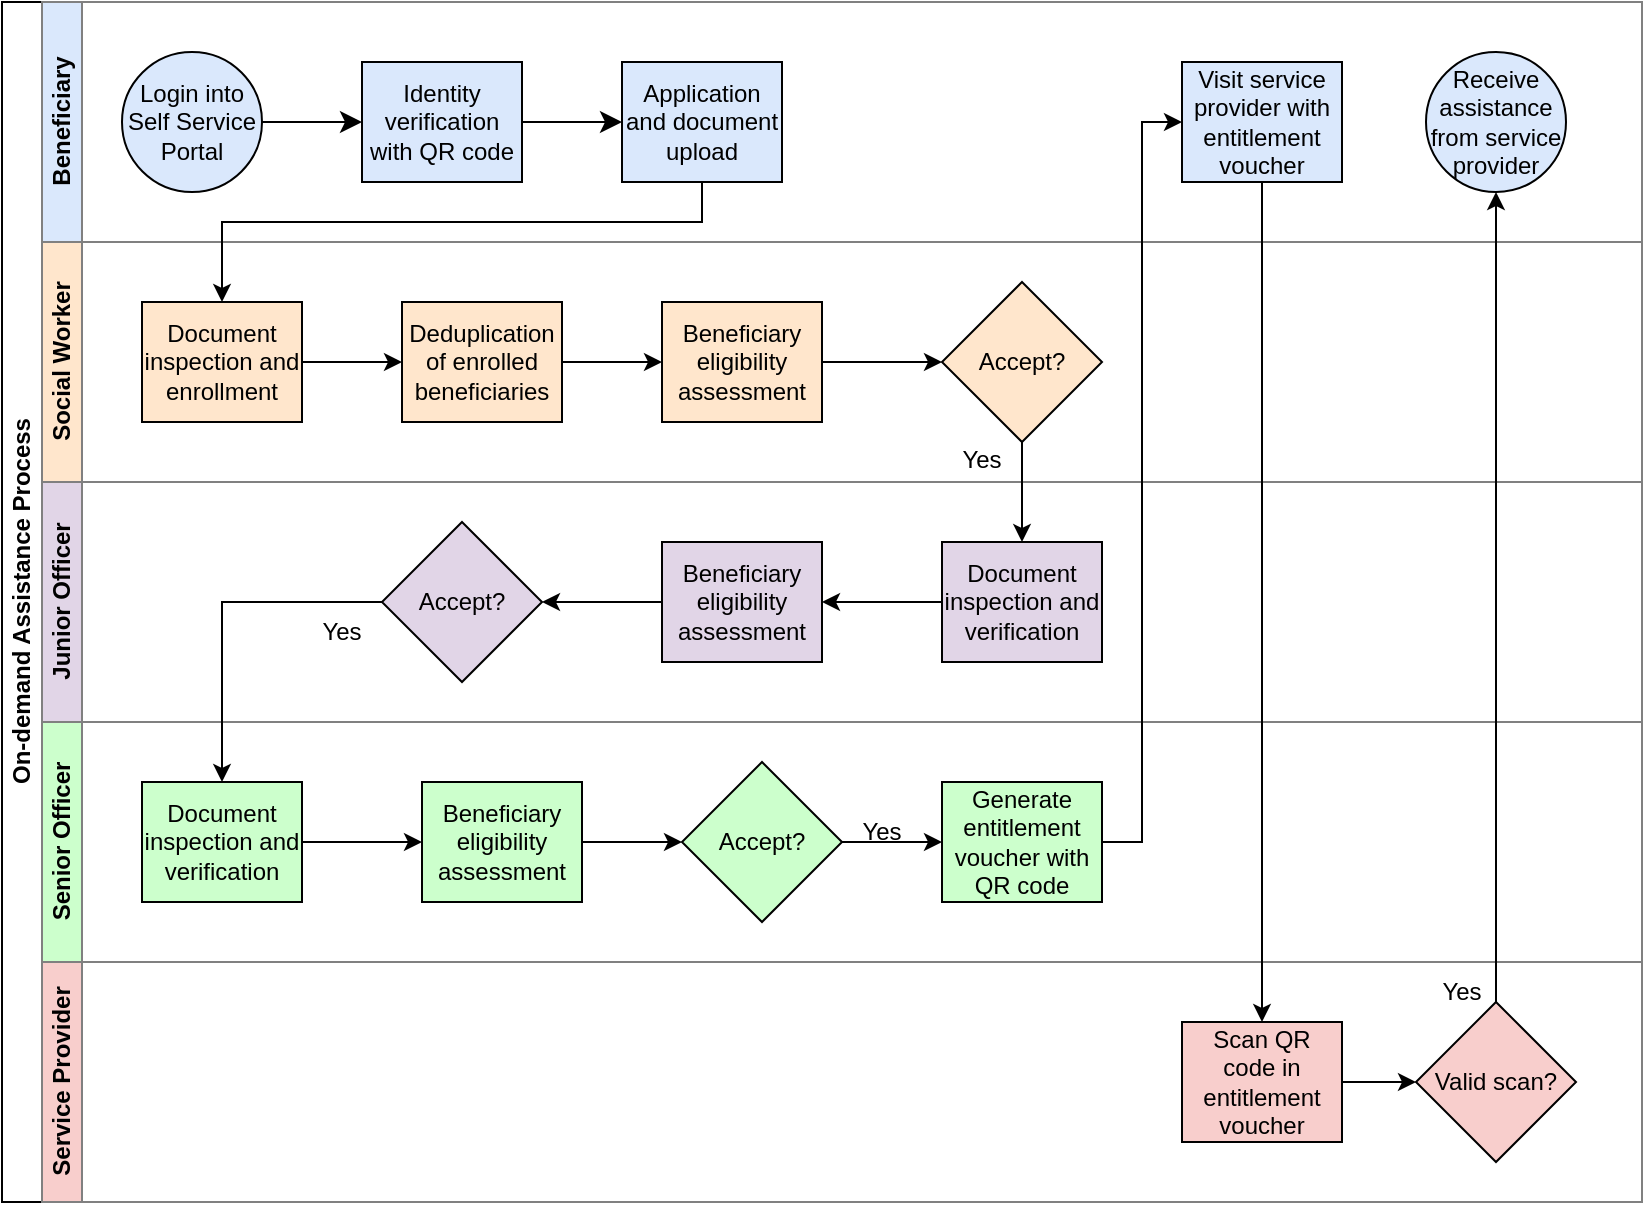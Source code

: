 <mxfile version="21.6.6" type="github">
  <diagram name="Page-1" id="U35cG7Oq65Z0v5k0Zhki">
    <mxGraphModel dx="880" dy="446" grid="1" gridSize="10" guides="1" tooltips="1" connect="1" arrows="1" fold="1" page="1" pageScale="1" pageWidth="850" pageHeight="1100" math="0" shadow="0">
      <root>
        <mxCell id="0" />
        <mxCell id="1" parent="0" />
        <mxCell id="c0rWMFORJ1RmeP3lzi2Z-1" value="" style="group" parent="1" vertex="1" connectable="0">
          <mxGeometry x="120" y="120" width="820" height="600" as="geometry" />
        </mxCell>
        <mxCell id="c0rWMFORJ1RmeP3lzi2Z-2" value="On-demand Assistance Process" style="swimlane;html=1;childLayout=stackLayout;resizeParent=1;resizeParentMax=0;horizontal=0;startSize=20;horizontalStack=0;fillColor=#FFFFFF;swimlaneFillColor=default;container=0;" parent="c0rWMFORJ1RmeP3lzi2Z-1" vertex="1">
          <mxGeometry width="820" height="600" as="geometry" />
        </mxCell>
        <mxCell id="c0rWMFORJ1RmeP3lzi2Z-3" value="Beneficiary" style="swimlane;html=1;startSize=20;horizontal=0;fillColor=#dae8fc;strokeColor=#808080;labelBackgroundColor=none;swimlaneFillColor=#FFFFFF;container=0;" parent="c0rWMFORJ1RmeP3lzi2Z-1" vertex="1">
          <mxGeometry x="20" width="800" height="120" as="geometry" />
        </mxCell>
        <mxCell id="c0rWMFORJ1RmeP3lzi2Z-4" value="Social Worker" style="swimlane;html=1;startSize=20;horizontal=0;fillColor=#ffe6cc;strokeColor=#808080;swimlaneFillColor=#FFFFFF;container=0;" parent="c0rWMFORJ1RmeP3lzi2Z-1" vertex="1">
          <mxGeometry x="20" y="120" width="800" height="120" as="geometry" />
        </mxCell>
        <mxCell id="c0rWMFORJ1RmeP3lzi2Z-5" value="Junior Officer" style="swimlane;html=1;startSize=20;horizontal=0;fillColor=#e1d5e7;strokeColor=#808080;swimlaneFillColor=#FFFFFF;container=0;" parent="c0rWMFORJ1RmeP3lzi2Z-1" vertex="1">
          <mxGeometry x="20" y="240" width="800" height="120" as="geometry" />
        </mxCell>
        <mxCell id="c0rWMFORJ1RmeP3lzi2Z-6" value="Senior Officer" style="swimlane;html=1;startSize=20;horizontal=0;swimlaneFillColor=#FFFFFF;fillColor=#CCFFCC;strokeColor=#808080;container=0;" parent="c0rWMFORJ1RmeP3lzi2Z-1" vertex="1">
          <mxGeometry x="20" y="360" width="800" height="120" as="geometry">
            <mxRectangle x="20" y="360" width="430" height="40" as="alternateBounds" />
          </mxGeometry>
        </mxCell>
        <mxCell id="c0rWMFORJ1RmeP3lzi2Z-7" value="Service Provider" style="swimlane;html=1;startSize=20;horizontal=0;fillColor=#F8CECC;swimlaneFillColor=#FFFFFF;strokeColor=#808080;container=0;" parent="c0rWMFORJ1RmeP3lzi2Z-1" vertex="1">
          <mxGeometry x="20" y="480" width="800" height="120" as="geometry" />
        </mxCell>
        <mxCell id="c0rWMFORJ1RmeP3lzi2Z-8" value="Login into Self Service Portal" style="ellipse;whiteSpace=wrap;html=1;container=0;fillColor=#dae8fc;strokeColor=#000000;" parent="c0rWMFORJ1RmeP3lzi2Z-1" vertex="1">
          <mxGeometry x="60" y="25" width="70" height="70" as="geometry" />
        </mxCell>
        <mxCell id="c0rWMFORJ1RmeP3lzi2Z-9" value="Identity verification with QR code" style="rounded=0;whiteSpace=wrap;html=1;fontFamily=Helvetica;fontSize=12;align=center;container=0;fillColor=#dae8fc;strokeColor=#000000;" parent="c0rWMFORJ1RmeP3lzi2Z-1" vertex="1">
          <mxGeometry x="180" y="30" width="80" height="60" as="geometry" />
        </mxCell>
        <mxCell id="c0rWMFORJ1RmeP3lzi2Z-10" style="edgeStyle=none;curved=1;rounded=0;orthogonalLoop=1;jettySize=auto;html=1;exitX=1;exitY=0.5;exitDx=0;exitDy=0;entryX=0;entryY=0.5;entryDx=0;entryDy=0;fontSize=12;startSize=8;endSize=8;" parent="c0rWMFORJ1RmeP3lzi2Z-1" source="c0rWMFORJ1RmeP3lzi2Z-8" target="c0rWMFORJ1RmeP3lzi2Z-9" edge="1">
          <mxGeometry relative="1" as="geometry" />
        </mxCell>
        <mxCell id="c0rWMFORJ1RmeP3lzi2Z-11" value="Application and document upload" style="rounded=0;whiteSpace=wrap;html=1;fontFamily=Helvetica;fontSize=12;align=center;container=0;fillColor=#dae8fc;strokeColor=#000000;" parent="c0rWMFORJ1RmeP3lzi2Z-1" vertex="1">
          <mxGeometry x="310" y="30" width="80" height="60" as="geometry" />
        </mxCell>
        <mxCell id="c0rWMFORJ1RmeP3lzi2Z-12" style="edgeStyle=none;curved=1;rounded=0;orthogonalLoop=1;jettySize=auto;html=1;exitX=1;exitY=0.5;exitDx=0;exitDy=0;entryX=0;entryY=0.5;entryDx=0;entryDy=0;fontSize=12;startSize=8;endSize=8;" parent="c0rWMFORJ1RmeP3lzi2Z-1" source="c0rWMFORJ1RmeP3lzi2Z-9" target="c0rWMFORJ1RmeP3lzi2Z-11" edge="1">
          <mxGeometry relative="1" as="geometry" />
        </mxCell>
        <mxCell id="c0rWMFORJ1RmeP3lzi2Z-13" value="Receive assistance from service provider" style="ellipse;whiteSpace=wrap;html=1;container=0;fillColor=#dae8fc;strokeColor=#000000;" parent="c0rWMFORJ1RmeP3lzi2Z-1" vertex="1">
          <mxGeometry x="712" y="25" width="70" height="70" as="geometry" />
        </mxCell>
        <mxCell id="c0rWMFORJ1RmeP3lzi2Z-14" value="Visit service provider with entitlement voucher" style="rounded=0;whiteSpace=wrap;html=1;fontFamily=Helvetica;fontSize=12;align=center;container=0;fillColor=#dae8fc;strokeColor=#000000;" parent="c0rWMFORJ1RmeP3lzi2Z-1" vertex="1">
          <mxGeometry x="590" y="30" width="80" height="60" as="geometry" />
        </mxCell>
        <mxCell id="c0rWMFORJ1RmeP3lzi2Z-15" value="Document inspection and enrollment" style="rounded=0;whiteSpace=wrap;html=1;fontFamily=Helvetica;fontSize=12;align=center;container=0;fillColor=#ffe6cc;strokeColor=#000000;" parent="c0rWMFORJ1RmeP3lzi2Z-1" vertex="1">
          <mxGeometry x="70" y="150" width="80" height="60" as="geometry" />
        </mxCell>
        <mxCell id="c0rWMFORJ1RmeP3lzi2Z-16" value="" style="edgeStyle=orthogonalEdgeStyle;rounded=0;orthogonalLoop=1;jettySize=auto;html=1;endArrow=classic;endFill=1;entryX=0.5;entryY=0;entryDx=0;entryDy=0;exitX=0.5;exitY=1;exitDx=0;exitDy=0;" parent="c0rWMFORJ1RmeP3lzi2Z-1" source="c0rWMFORJ1RmeP3lzi2Z-11" target="c0rWMFORJ1RmeP3lzi2Z-15" edge="1">
          <mxGeometry relative="1" as="geometry">
            <Array as="points">
              <mxPoint x="350" y="110" />
              <mxPoint x="110" y="110" />
            </Array>
            <mxPoint x="350" y="100" as="sourcePoint" />
          </mxGeometry>
        </mxCell>
        <mxCell id="c0rWMFORJ1RmeP3lzi2Z-17" value="Accept?" style="rhombus;whiteSpace=wrap;html=1;fontFamily=Helvetica;fontSize=12;align=center;container=0;fillColor=#ffe6cc;strokeColor=#000000;" parent="c0rWMFORJ1RmeP3lzi2Z-1" vertex="1">
          <mxGeometry x="470" y="140" width="80" height="80" as="geometry" />
        </mxCell>
        <mxCell id="c0rWMFORJ1RmeP3lzi2Z-18" value="Deduplication of enrolled beneficiaries" style="rounded=0;whiteSpace=wrap;html=1;fontFamily=Helvetica;fontSize=12;align=center;container=0;fillColor=#ffe6cc;strokeColor=#000000;" parent="c0rWMFORJ1RmeP3lzi2Z-1" vertex="1">
          <mxGeometry x="200" y="150" width="80" height="60" as="geometry" />
        </mxCell>
        <mxCell id="c0rWMFORJ1RmeP3lzi2Z-19" style="edgeStyle=orthogonalEdgeStyle;rounded=0;orthogonalLoop=1;jettySize=auto;html=1;exitX=1;exitY=0.5;exitDx=0;exitDy=0;entryX=0;entryY=0.5;entryDx=0;entryDy=0;" parent="c0rWMFORJ1RmeP3lzi2Z-1" source="c0rWMFORJ1RmeP3lzi2Z-15" target="c0rWMFORJ1RmeP3lzi2Z-18" edge="1">
          <mxGeometry relative="1" as="geometry" />
        </mxCell>
        <mxCell id="c0rWMFORJ1RmeP3lzi2Z-20" style="edgeStyle=orthogonalEdgeStyle;rounded=0;orthogonalLoop=1;jettySize=auto;html=1;exitX=1;exitY=0.5;exitDx=0;exitDy=0;entryX=0;entryY=0.5;entryDx=0;entryDy=0;" parent="c0rWMFORJ1RmeP3lzi2Z-1" source="c0rWMFORJ1RmeP3lzi2Z-21" target="c0rWMFORJ1RmeP3lzi2Z-17" edge="1">
          <mxGeometry relative="1" as="geometry" />
        </mxCell>
        <mxCell id="c0rWMFORJ1RmeP3lzi2Z-21" value="Beneficiary eligibility assessment" style="rounded=0;whiteSpace=wrap;html=1;fontFamily=Helvetica;fontSize=12;align=center;container=0;fillColor=#ffe6cc;strokeColor=#000000;" parent="c0rWMFORJ1RmeP3lzi2Z-1" vertex="1">
          <mxGeometry x="330" y="150" width="80" height="60" as="geometry" />
        </mxCell>
        <mxCell id="c0rWMFORJ1RmeP3lzi2Z-22" style="edgeStyle=orthogonalEdgeStyle;rounded=0;orthogonalLoop=1;jettySize=auto;html=1;exitX=1;exitY=0.5;exitDx=0;exitDy=0;entryX=0;entryY=0.5;entryDx=0;entryDy=0;" parent="c0rWMFORJ1RmeP3lzi2Z-1" source="c0rWMFORJ1RmeP3lzi2Z-18" target="c0rWMFORJ1RmeP3lzi2Z-21" edge="1">
          <mxGeometry relative="1" as="geometry" />
        </mxCell>
        <mxCell id="c0rWMFORJ1RmeP3lzi2Z-23" value="Yes" style="text;html=1;strokeColor=none;fillColor=none;align=center;verticalAlign=middle;whiteSpace=wrap;rounded=0;container=0;" parent="c0rWMFORJ1RmeP3lzi2Z-1" vertex="1">
          <mxGeometry x="460" y="214" width="60" height="30" as="geometry" />
        </mxCell>
        <mxCell id="c0rWMFORJ1RmeP3lzi2Z-24" value="Document inspection and verification" style="rounded=0;whiteSpace=wrap;html=1;fontFamily=Helvetica;fontSize=12;align=center;container=0;fillColor=#e1d5e7;strokeColor=#000000;" parent="c0rWMFORJ1RmeP3lzi2Z-1" vertex="1">
          <mxGeometry x="470" y="270" width="80" height="60" as="geometry" />
        </mxCell>
        <mxCell id="c0rWMFORJ1RmeP3lzi2Z-25" style="edgeStyle=orthogonalEdgeStyle;rounded=0;orthogonalLoop=1;jettySize=auto;html=1;exitX=0.5;exitY=1;exitDx=0;exitDy=0;entryX=0.5;entryY=0;entryDx=0;entryDy=0;" parent="c0rWMFORJ1RmeP3lzi2Z-1" source="c0rWMFORJ1RmeP3lzi2Z-17" target="c0rWMFORJ1RmeP3lzi2Z-24" edge="1">
          <mxGeometry relative="1" as="geometry" />
        </mxCell>
        <mxCell id="c0rWMFORJ1RmeP3lzi2Z-26" value="Beneficiary eligibility assessment" style="rounded=0;whiteSpace=wrap;html=1;fontFamily=Helvetica;fontSize=12;align=center;container=0;fillColor=#e1d5e7;strokeColor=#000000;" parent="c0rWMFORJ1RmeP3lzi2Z-1" vertex="1">
          <mxGeometry x="330" y="270" width="80" height="60" as="geometry" />
        </mxCell>
        <mxCell id="c0rWMFORJ1RmeP3lzi2Z-27" style="edgeStyle=orthogonalEdgeStyle;rounded=0;orthogonalLoop=1;jettySize=auto;html=1;exitX=0;exitY=0.5;exitDx=0;exitDy=0;entryX=1;entryY=0.5;entryDx=0;entryDy=0;" parent="c0rWMFORJ1RmeP3lzi2Z-1" source="c0rWMFORJ1RmeP3lzi2Z-24" target="c0rWMFORJ1RmeP3lzi2Z-26" edge="1">
          <mxGeometry relative="1" as="geometry" />
        </mxCell>
        <mxCell id="c0rWMFORJ1RmeP3lzi2Z-28" value="Accept?" style="rhombus;whiteSpace=wrap;html=1;fontFamily=Helvetica;fontSize=12;align=center;container=0;fillColor=#e1d5e7;strokeColor=#000000;" parent="c0rWMFORJ1RmeP3lzi2Z-1" vertex="1">
          <mxGeometry x="190" y="260" width="80" height="80" as="geometry" />
        </mxCell>
        <mxCell id="c0rWMFORJ1RmeP3lzi2Z-29" style="edgeStyle=orthogonalEdgeStyle;rounded=0;orthogonalLoop=1;jettySize=auto;html=1;exitX=0;exitY=0.5;exitDx=0;exitDy=0;entryX=1;entryY=0.5;entryDx=0;entryDy=0;" parent="c0rWMFORJ1RmeP3lzi2Z-1" source="c0rWMFORJ1RmeP3lzi2Z-26" target="c0rWMFORJ1RmeP3lzi2Z-28" edge="1">
          <mxGeometry relative="1" as="geometry" />
        </mxCell>
        <mxCell id="c0rWMFORJ1RmeP3lzi2Z-30" value="Yes" style="text;html=1;strokeColor=none;fillColor=none;align=center;verticalAlign=middle;whiteSpace=wrap;rounded=0;container=0;" parent="c0rWMFORJ1RmeP3lzi2Z-1" vertex="1">
          <mxGeometry x="140" y="300" width="60" height="30" as="geometry" />
        </mxCell>
        <mxCell id="c0rWMFORJ1RmeP3lzi2Z-31" value="Document inspection and verification" style="rounded=0;whiteSpace=wrap;html=1;fontFamily=Helvetica;fontSize=12;fontColor=#000000;align=center;container=0;fillColor=#CCFFCC;" parent="c0rWMFORJ1RmeP3lzi2Z-1" vertex="1">
          <mxGeometry x="70" y="390" width="80" height="60" as="geometry" />
        </mxCell>
        <mxCell id="c0rWMFORJ1RmeP3lzi2Z-32" style="edgeStyle=orthogonalEdgeStyle;rounded=0;orthogonalLoop=1;jettySize=auto;html=1;exitX=0;exitY=0.5;exitDx=0;exitDy=0;entryX=0.5;entryY=0;entryDx=0;entryDy=0;" parent="c0rWMFORJ1RmeP3lzi2Z-1" source="c0rWMFORJ1RmeP3lzi2Z-28" target="c0rWMFORJ1RmeP3lzi2Z-31" edge="1">
          <mxGeometry relative="1" as="geometry" />
        </mxCell>
        <mxCell id="c0rWMFORJ1RmeP3lzi2Z-33" value="Beneficiary eligibility assessment" style="rounded=0;whiteSpace=wrap;html=1;fontFamily=Helvetica;fontSize=12;fontColor=#000000;align=center;container=0;fillColor=#CCFFCC;" parent="c0rWMFORJ1RmeP3lzi2Z-1" vertex="1">
          <mxGeometry x="210" y="390" width="80" height="60" as="geometry" />
        </mxCell>
        <mxCell id="c0rWMFORJ1RmeP3lzi2Z-34" style="edgeStyle=orthogonalEdgeStyle;rounded=0;orthogonalLoop=1;jettySize=auto;html=1;exitX=1;exitY=0.5;exitDx=0;exitDy=0;entryX=0;entryY=0.5;entryDx=0;entryDy=0;" parent="c0rWMFORJ1RmeP3lzi2Z-1" source="c0rWMFORJ1RmeP3lzi2Z-31" target="c0rWMFORJ1RmeP3lzi2Z-33" edge="1">
          <mxGeometry relative="1" as="geometry" />
        </mxCell>
        <mxCell id="c0rWMFORJ1RmeP3lzi2Z-35" value="Accept?" style="rhombus;whiteSpace=wrap;html=1;fontFamily=Helvetica;fontSize=12;fontColor=#000000;align=center;container=0;fillColor=#CCFFCC;" parent="c0rWMFORJ1RmeP3lzi2Z-1" vertex="1">
          <mxGeometry x="340" y="380" width="80" height="80" as="geometry" />
        </mxCell>
        <mxCell id="c0rWMFORJ1RmeP3lzi2Z-36" style="edgeStyle=orthogonalEdgeStyle;rounded=0;orthogonalLoop=1;jettySize=auto;html=1;exitX=1;exitY=0.5;exitDx=0;exitDy=0;entryX=0;entryY=0.5;entryDx=0;entryDy=0;" parent="c0rWMFORJ1RmeP3lzi2Z-1" source="c0rWMFORJ1RmeP3lzi2Z-33" target="c0rWMFORJ1RmeP3lzi2Z-35" edge="1">
          <mxGeometry relative="1" as="geometry" />
        </mxCell>
        <mxCell id="c0rWMFORJ1RmeP3lzi2Z-37" value="Generate entitlement voucher with QR code" style="rounded=0;whiteSpace=wrap;html=1;fontFamily=Helvetica;fontSize=12;fontColor=#000000;align=center;container=0;fillColor=#CCFFCC;" parent="c0rWMFORJ1RmeP3lzi2Z-1" vertex="1">
          <mxGeometry x="470" y="390" width="80" height="60" as="geometry" />
        </mxCell>
        <mxCell id="c0rWMFORJ1RmeP3lzi2Z-38" style="edgeStyle=orthogonalEdgeStyle;rounded=0;orthogonalLoop=1;jettySize=auto;html=1;exitX=1;exitY=0.5;exitDx=0;exitDy=0;entryX=0;entryY=0.5;entryDx=0;entryDy=0;" parent="c0rWMFORJ1RmeP3lzi2Z-1" source="c0rWMFORJ1RmeP3lzi2Z-37" target="c0rWMFORJ1RmeP3lzi2Z-14" edge="1">
          <mxGeometry relative="1" as="geometry">
            <Array as="points">
              <mxPoint x="570" y="420" />
              <mxPoint x="570" y="60" />
            </Array>
          </mxGeometry>
        </mxCell>
        <mxCell id="c0rWMFORJ1RmeP3lzi2Z-39" style="edgeStyle=orthogonalEdgeStyle;rounded=0;orthogonalLoop=1;jettySize=auto;html=1;exitX=1;exitY=0.5;exitDx=0;exitDy=0;entryX=0;entryY=0.5;entryDx=0;entryDy=0;" parent="c0rWMFORJ1RmeP3lzi2Z-1" source="c0rWMFORJ1RmeP3lzi2Z-35" target="c0rWMFORJ1RmeP3lzi2Z-37" edge="1">
          <mxGeometry relative="1" as="geometry" />
        </mxCell>
        <mxCell id="c0rWMFORJ1RmeP3lzi2Z-40" value="Yes" style="text;html=1;strokeColor=none;fillColor=none;align=center;verticalAlign=middle;whiteSpace=wrap;rounded=0;container=0;" parent="c0rWMFORJ1RmeP3lzi2Z-1" vertex="1">
          <mxGeometry x="410" y="400" width="60" height="30" as="geometry" />
        </mxCell>
        <mxCell id="c0rWMFORJ1RmeP3lzi2Z-41" value="Scan QR code in entitlement voucher" style="rounded=0;whiteSpace=wrap;html=1;fontFamily=Helvetica;fontSize=12;fontColor=#000000;align=center;container=0;fillColor=#F8CECC;" parent="c0rWMFORJ1RmeP3lzi2Z-1" vertex="1">
          <mxGeometry x="590" y="510" width="80" height="60" as="geometry" />
        </mxCell>
        <mxCell id="c0rWMFORJ1RmeP3lzi2Z-42" style="edgeStyle=orthogonalEdgeStyle;rounded=0;orthogonalLoop=1;jettySize=auto;html=1;exitX=0.5;exitY=1;exitDx=0;exitDy=0;" parent="c0rWMFORJ1RmeP3lzi2Z-1" source="c0rWMFORJ1RmeP3lzi2Z-14" target="c0rWMFORJ1RmeP3lzi2Z-41" edge="1">
          <mxGeometry relative="1" as="geometry" />
        </mxCell>
        <mxCell id="c0rWMFORJ1RmeP3lzi2Z-43" value="Valid scan?" style="rhombus;whiteSpace=wrap;html=1;fontFamily=Helvetica;fontSize=12;fontColor=#000000;align=center;container=0;fillColor=#F8CECC;" parent="c0rWMFORJ1RmeP3lzi2Z-1" vertex="1">
          <mxGeometry x="707" y="500" width="80" height="80" as="geometry" />
        </mxCell>
        <mxCell id="c0rWMFORJ1RmeP3lzi2Z-44" style="edgeStyle=orthogonalEdgeStyle;rounded=0;orthogonalLoop=1;jettySize=auto;html=1;exitX=0.5;exitY=0;exitDx=0;exitDy=0;" parent="c0rWMFORJ1RmeP3lzi2Z-1" source="c0rWMFORJ1RmeP3lzi2Z-43" target="c0rWMFORJ1RmeP3lzi2Z-13" edge="1">
          <mxGeometry relative="1" as="geometry" />
        </mxCell>
        <mxCell id="c0rWMFORJ1RmeP3lzi2Z-45" style="edgeStyle=orthogonalEdgeStyle;rounded=0;orthogonalLoop=1;jettySize=auto;html=1;exitX=1;exitY=0.5;exitDx=0;exitDy=0;entryX=0;entryY=0.5;entryDx=0;entryDy=0;" parent="c0rWMFORJ1RmeP3lzi2Z-1" source="c0rWMFORJ1RmeP3lzi2Z-41" target="c0rWMFORJ1RmeP3lzi2Z-43" edge="1">
          <mxGeometry relative="1" as="geometry" />
        </mxCell>
        <mxCell id="c0rWMFORJ1RmeP3lzi2Z-46" value="Yes" style="text;html=1;strokeColor=none;fillColor=none;align=center;verticalAlign=middle;whiteSpace=wrap;rounded=0;container=0;" parent="c0rWMFORJ1RmeP3lzi2Z-1" vertex="1">
          <mxGeometry x="700" y="480" width="60" height="30" as="geometry" />
        </mxCell>
      </root>
    </mxGraphModel>
  </diagram>
</mxfile>
